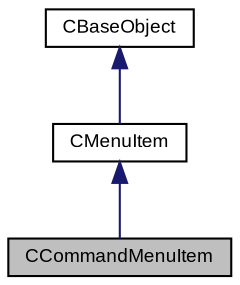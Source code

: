 digraph "CCommandMenuItem"
{
  bgcolor="transparent";
  edge [fontname="Arial",fontsize="9",labelfontname="Arial",labelfontsize="9"];
  node [fontname="Arial",fontsize="9",shape=record];
  Node1 [label="CCommandMenuItem",height=0.2,width=0.4,color="black", fillcolor="grey75", style="filled" fontcolor="black"];
  Node2 -> Node1 [dir="back",color="midnightblue",fontsize="9",style="solid",fontname="Arial"];
  Node2 [label="CMenuItem",height=0.2,width=0.4,color="black",URL="$class_v_s_t_g_u_i_1_1_c_menu_item.html",tooltip="a menu item "];
  Node3 -> Node2 [dir="back",color="midnightblue",fontsize="9",style="solid",fontname="Arial"];
  Node3 [label="CBaseObject",height=0.2,width=0.4,color="black",URL="$class_v_s_t_g_u_i_1_1_c_base_object.html",tooltip="Base Object with reference counter. "];
}
